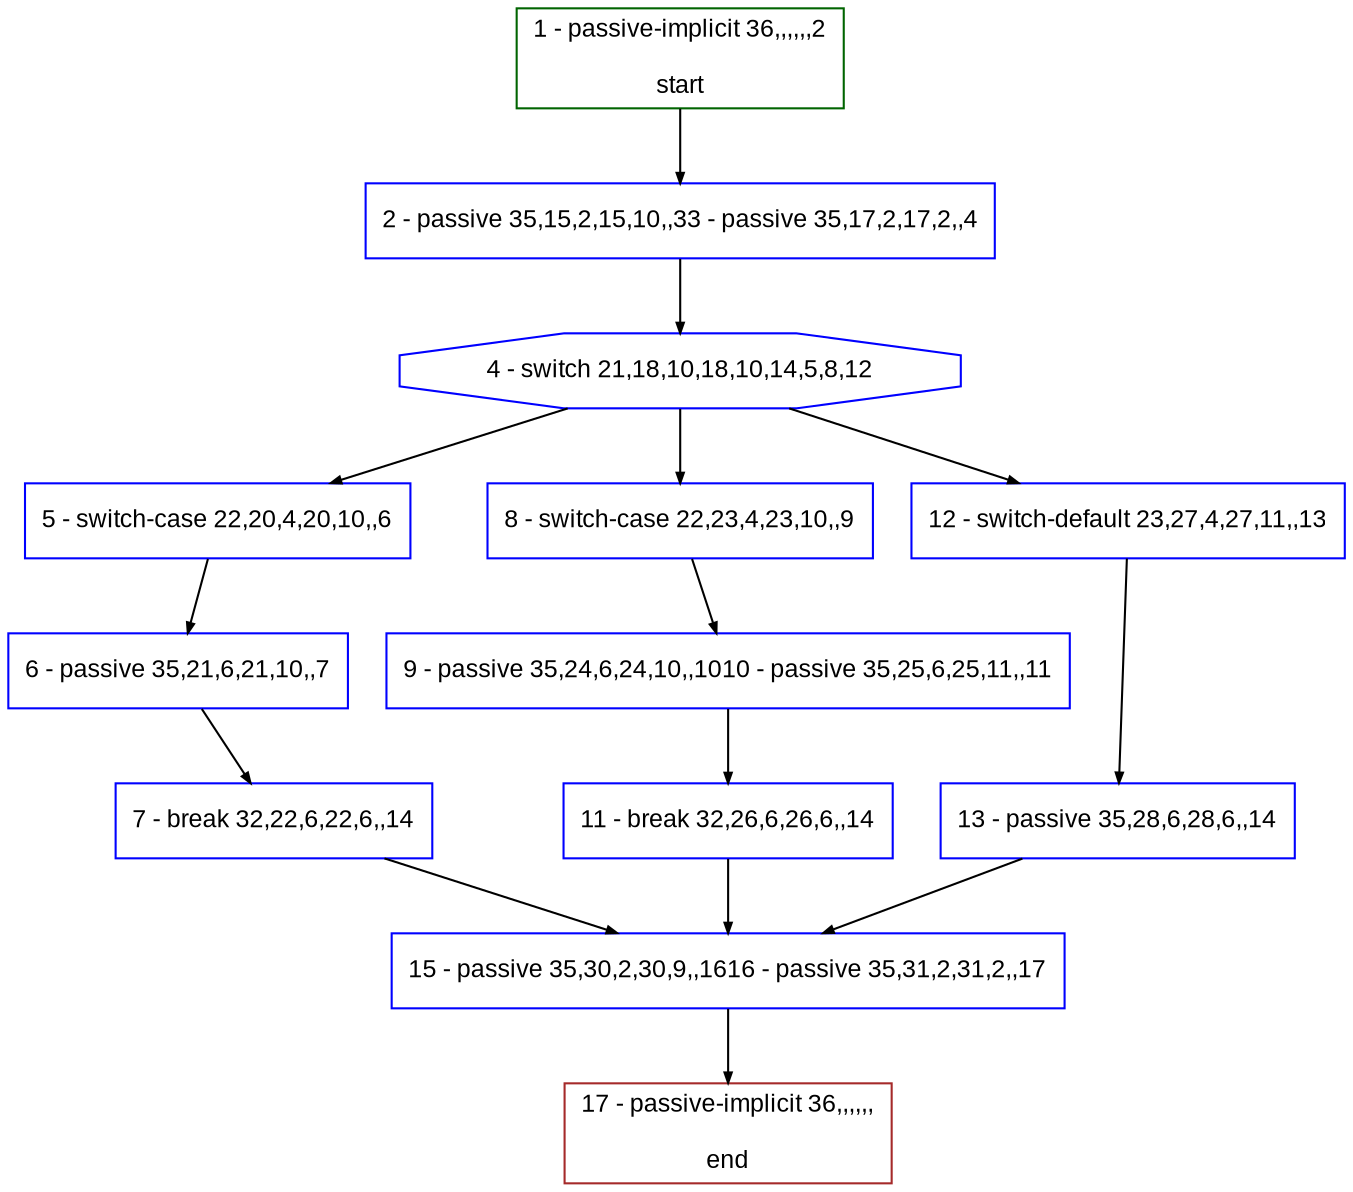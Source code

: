 digraph "" {
  graph [style="rounded,filled", label="", fontsize="12", packmode="clust", bgcolor="white", pack="true", compound="true", fontname="Arial", fillcolor="#FFFFCC"];
  node [style="filled", label="", fixedsize="false", fontsize="12", shape="rectangle", color="grey", compound="true", fontname="Arial", node_initialized="no", fillcolor="white"];
  edge [lhead="", arrowtail="none", label="", arrowhead="normal", fontsize="12", ltail="", dir="forward", color="black", arrowsize="0.5", compound="true", fontcolor="black", fontname="Arial"];
  __N1 [style="filled", label="2 - passive 35,15,2,15,10,,33 - passive 35,17,2,17,2,,4", shape="box", color="#0000ff", fillcolor="#ffffff"];
  __N2 [style="filled", label="1 - passive-implicit 36,,,,,,2\n\nstart", shape="box", color="#006400", fillcolor="#ffffff"];
  __N3 [style="filled", label="4 - switch 21,18,10,18,10,14,5,8,12", shape="octagon", color="#0000ff", fillcolor="#ffffff"];
  __N4 [style="filled", label="5 - switch-case 22,20,4,20,10,,6", shape="box", color="#0000ff", fillcolor="#ffffff"];
  __N5 [style="filled", label="8 - switch-case 22,23,4,23,10,,9", shape="box", color="#0000ff", fillcolor="#ffffff"];
  __N6 [style="filled", label="12 - switch-default 23,27,4,27,11,,13", shape="box", color="#0000ff", fillcolor="#ffffff"];
  __N7 [style="filled", label="6 - passive 35,21,6,21,10,,7", shape="box", color="#0000ff", fillcolor="#ffffff"];
  __N8 [style="filled", label="7 - break 32,22,6,22,6,,14", shape="box", color="#0000ff", fillcolor="#ffffff"];
  __N9 [style="filled", label="15 - passive 35,30,2,30,9,,1616 - passive 35,31,2,31,2,,17", shape="box", color="#0000ff", fillcolor="#ffffff"];
  __N10 [style="filled", label="9 - passive 35,24,6,24,10,,1010 - passive 35,25,6,25,11,,11", shape="box", color="#0000ff", fillcolor="#ffffff"];
  __N11 [style="filled", label="11 - break 32,26,6,26,6,,14", shape="box", color="#0000ff", fillcolor="#ffffff"];
  __N12 [style="filled", label="13 - passive 35,28,6,28,6,,14", shape="box", color="#0000ff", fillcolor="#ffffff"];
  __N13 [style="filled", label="17 - passive-implicit 36,,,,,,\n\nend", shape="box", color="#a52a2a", fillcolor="#ffffff"];
  __N2 -> __N1 [arrowtail="none", arrowhead="normal", label="", dir="forward", color="#000000"];
  __N1 -> __N3 [arrowtail="none", arrowhead="normal", label="", dir="forward", color="#000000"];
  __N3 -> __N4 [arrowtail="none", arrowhead="normal", label="", dir="forward", color="#000000"];
  __N3 -> __N5 [arrowtail="none", arrowhead="normal", label="", dir="forward", color="#000000"];
  __N3 -> __N6 [arrowtail="none", arrowhead="normal", label="", dir="forward", color="#000000"];
  __N4 -> __N7 [arrowtail="none", arrowhead="normal", label="", dir="forward", color="#000000"];
  __N7 -> __N8 [arrowtail="none", arrowhead="normal", label="", dir="forward", color="#000000"];
  __N8 -> __N9 [arrowtail="none", arrowhead="normal", label="", dir="forward", color="#000000"];
  __N5 -> __N10 [arrowtail="none", arrowhead="normal", label="", dir="forward", color="#000000"];
  __N10 -> __N11 [arrowtail="none", arrowhead="normal", label="", dir="forward", color="#000000"];
  __N11 -> __N9 [arrowtail="none", arrowhead="normal", label="", dir="forward", color="#000000"];
  __N6 -> __N12 [arrowtail="none", arrowhead="normal", label="", dir="forward", color="#000000"];
  __N12 -> __N9 [arrowtail="none", arrowhead="normal", label="", dir="forward", color="#000000"];
  __N9 -> __N13 [arrowtail="none", arrowhead="normal", label="", dir="forward", color="#000000"];
}
